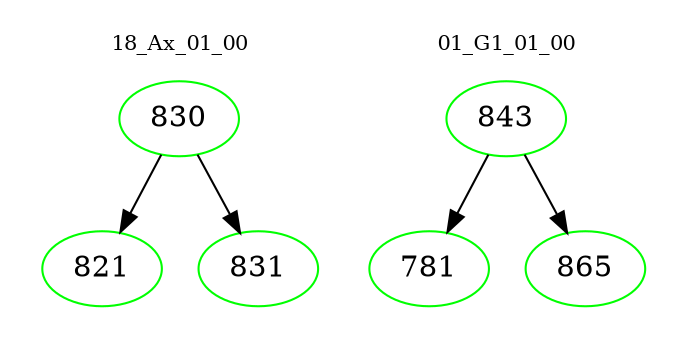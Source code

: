 digraph{
subgraph cluster_0 {
color = white
label = "18_Ax_01_00";
fontsize=10;
T0_830 [label="830", color="green"]
T0_830 -> T0_821 [color="black"]
T0_821 [label="821", color="green"]
T0_830 -> T0_831 [color="black"]
T0_831 [label="831", color="green"]
}
subgraph cluster_1 {
color = white
label = "01_G1_01_00";
fontsize=10;
T1_843 [label="843", color="green"]
T1_843 -> T1_781 [color="black"]
T1_781 [label="781", color="green"]
T1_843 -> T1_865 [color="black"]
T1_865 [label="865", color="green"]
}
}
